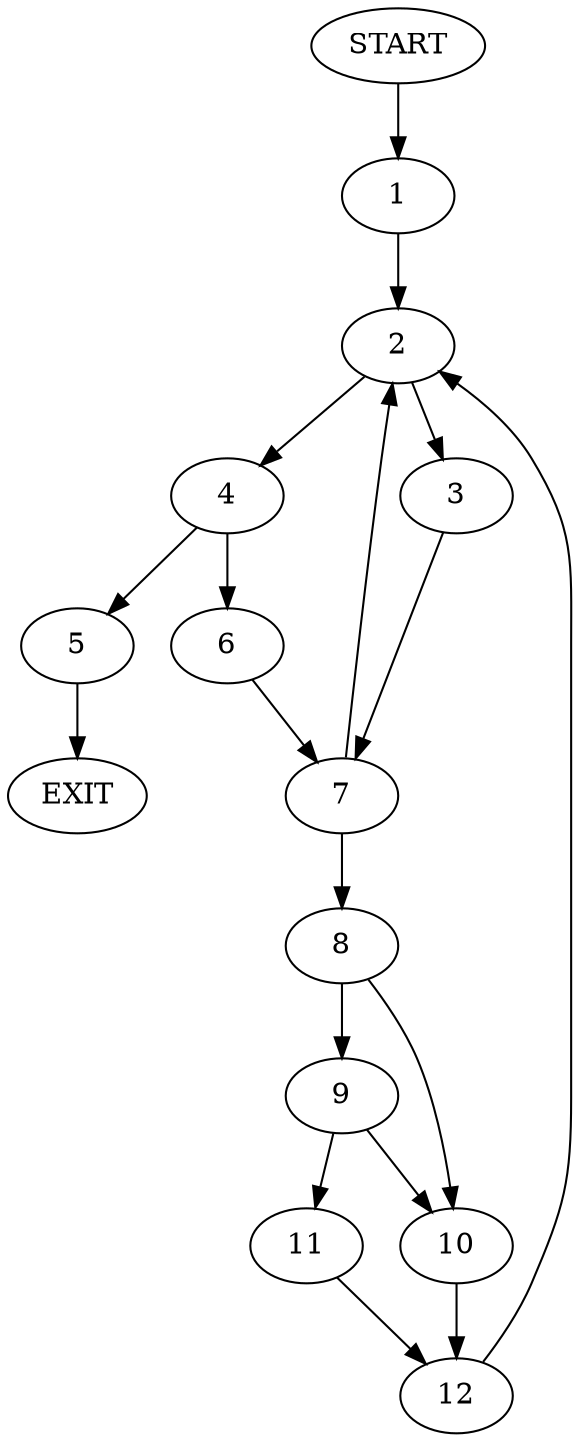 digraph {
0 [label="START"]
13 [label="EXIT"]
0 -> 1
1 -> 2
2 -> 3
2 -> 4
4 -> 5
4 -> 6
3 -> 7
7 -> 2
7 -> 8
5 -> 13
6 -> 7
8 -> 9
8 -> 10
9 -> 10
9 -> 11
10 -> 12
11 -> 12
12 -> 2
}
